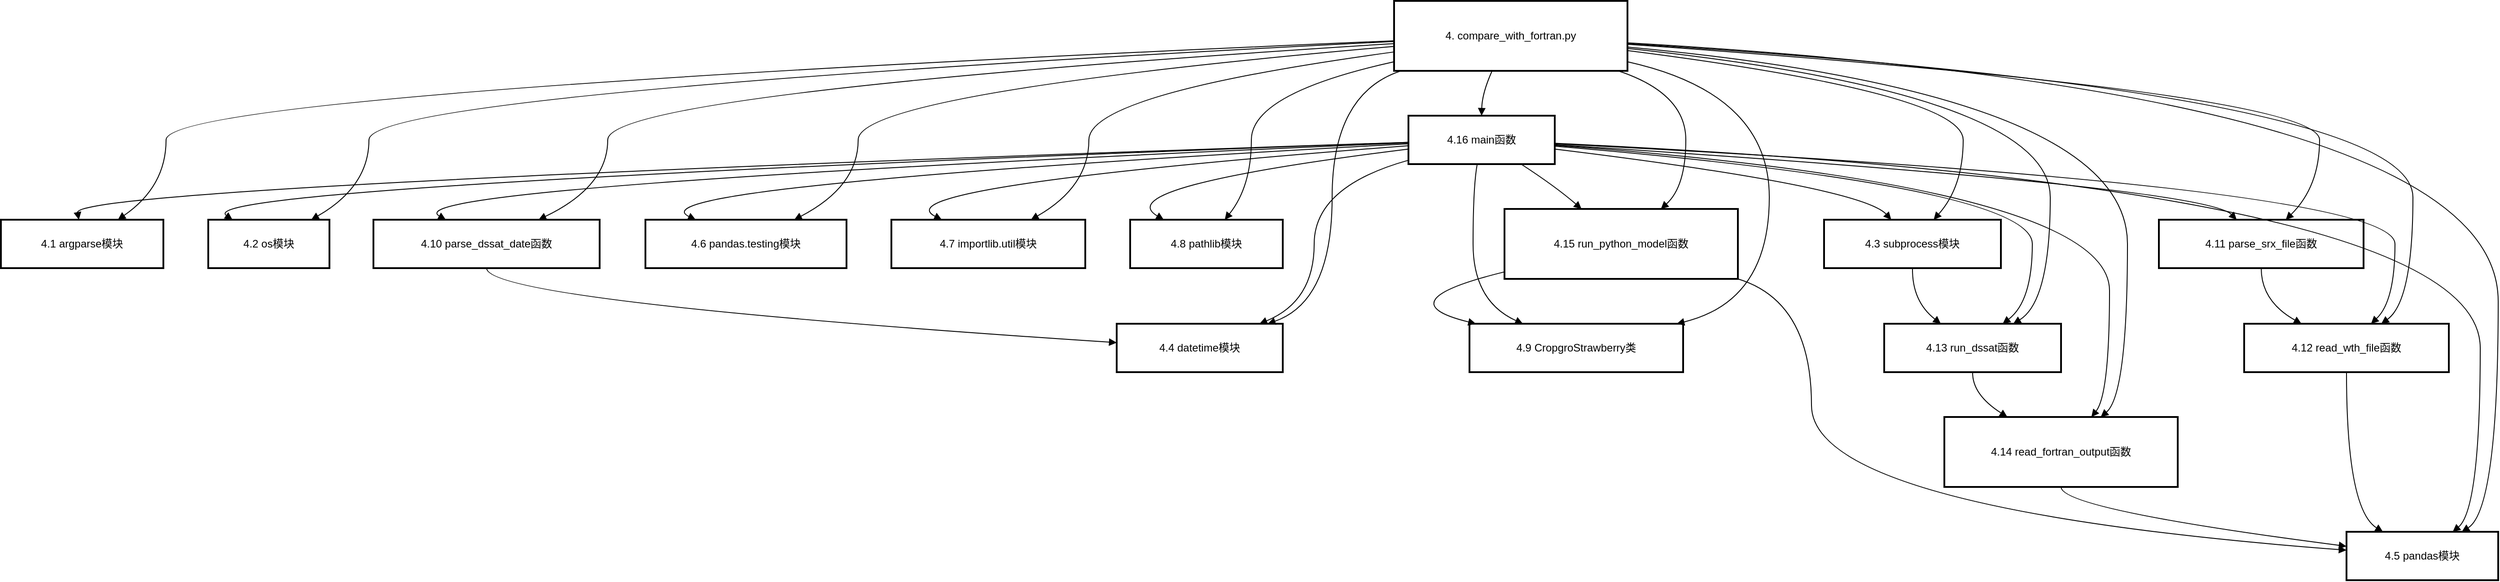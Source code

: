 <mxfile version="27.1.6">
  <diagram id="yNTV7za-WDNe6TMfXHga" name="第 1 页">
    <mxGraphModel dx="938" dy="666" grid="1" gridSize="10" guides="1" tooltips="1" connect="1" arrows="1" fold="1" page="1" pageScale="1" pageWidth="827" pageHeight="1169" math="0" shadow="0">
      <root>
        <mxCell id="0" />
        <mxCell id="1" parent="0" />
        <mxCell id="2" value="4. compare_with_fortran.py" style="whiteSpace=wrap;strokeWidth=2;" parent="1" vertex="1">
          <mxGeometry x="1560" y="8" width="260" height="78" as="geometry" />
        </mxCell>
        <mxCell id="3" value="4.1 argparse模块" style="whiteSpace=wrap;strokeWidth=2;" parent="1" vertex="1">
          <mxGeometry x="8" y="252" width="181" height="54" as="geometry" />
        </mxCell>
        <mxCell id="4" value="4.2 os模块" style="whiteSpace=wrap;strokeWidth=2;" parent="1" vertex="1">
          <mxGeometry x="239" y="252" width="135" height="54" as="geometry" />
        </mxCell>
        <mxCell id="5" value="4.3 subprocess模块" style="whiteSpace=wrap;strokeWidth=2;" parent="1" vertex="1">
          <mxGeometry x="2039" y="252" width="197" height="54" as="geometry" />
        </mxCell>
        <mxCell id="6" value="4.4 datetime模块" style="whiteSpace=wrap;strokeWidth=2;" parent="1" vertex="1">
          <mxGeometry x="1251" y="368" width="185" height="54" as="geometry" />
        </mxCell>
        <mxCell id="7" value="4.5 pandas模块" style="whiteSpace=wrap;strokeWidth=2;" parent="1" vertex="1">
          <mxGeometry x="2621" y="600" width="169" height="54" as="geometry" />
        </mxCell>
        <mxCell id="8" value="4.6 pandas.testing模块" style="whiteSpace=wrap;strokeWidth=2;" parent="1" vertex="1">
          <mxGeometry x="726" y="252" width="224" height="54" as="geometry" />
        </mxCell>
        <mxCell id="9" value="4.7 importlib.util模块" style="whiteSpace=wrap;strokeWidth=2;" parent="1" vertex="1">
          <mxGeometry x="1000" y="252" width="216" height="54" as="geometry" />
        </mxCell>
        <mxCell id="10" value="4.8 pathlib模块" style="whiteSpace=wrap;strokeWidth=2;" parent="1" vertex="1">
          <mxGeometry x="1266" y="252" width="170" height="54" as="geometry" />
        </mxCell>
        <mxCell id="11" value="4.9 CropgroStrawberry类" style="whiteSpace=wrap;strokeWidth=2;" parent="1" vertex="1">
          <mxGeometry x="1644" y="368" width="238" height="54" as="geometry" />
        </mxCell>
        <mxCell id="12" value="4.10 parse_dssat_date函数" style="whiteSpace=wrap;strokeWidth=2;" parent="1" vertex="1">
          <mxGeometry x="423" y="252" width="252" height="54" as="geometry" />
        </mxCell>
        <mxCell id="13" value="4.11 parse_srx_file函数" style="whiteSpace=wrap;strokeWidth=2;" parent="1" vertex="1">
          <mxGeometry x="2412" y="252" width="228" height="54" as="geometry" />
        </mxCell>
        <mxCell id="14" value="4.12 read_wth_file函数" style="whiteSpace=wrap;strokeWidth=2;" parent="1" vertex="1">
          <mxGeometry x="2507" y="368" width="228" height="54" as="geometry" />
        </mxCell>
        <mxCell id="15" value="4.13 run_dssat函数" style="whiteSpace=wrap;strokeWidth=2;" parent="1" vertex="1">
          <mxGeometry x="2106" y="368" width="197" height="54" as="geometry" />
        </mxCell>
        <mxCell id="16" value="4.14 read_fortran_output函数" style="whiteSpace=wrap;strokeWidth=2;" parent="1" vertex="1">
          <mxGeometry x="2173" y="472" width="260" height="78" as="geometry" />
        </mxCell>
        <mxCell id="17" value="4.15 run_python_model函数" style="whiteSpace=wrap;strokeWidth=2;" parent="1" vertex="1">
          <mxGeometry x="1683" y="240" width="260" height="78" as="geometry" />
        </mxCell>
        <mxCell id="18" value="4.16 main函数" style="whiteSpace=wrap;strokeWidth=2;" parent="1" vertex="1">
          <mxGeometry x="1576" y="136" width="163" height="54" as="geometry" />
        </mxCell>
        <mxCell id="19" value="" style="curved=1;startArrow=none;endArrow=block;exitX=0;exitY=0.57;entryX=0.72;entryY=0;" parent="1" source="2" target="3" edge="1">
          <mxGeometry relative="1" as="geometry">
            <Array as="points">
              <mxPoint x="192" y="111" />
              <mxPoint x="192" y="215" />
            </Array>
          </mxGeometry>
        </mxCell>
        <mxCell id="20" value="" style="curved=1;startArrow=none;endArrow=block;exitX=0;exitY=0.58;entryX=0.85;entryY=0;" parent="1" source="2" target="4" edge="1">
          <mxGeometry relative="1" as="geometry">
            <Array as="points">
              <mxPoint x="418" y="111" />
              <mxPoint x="418" y="215" />
            </Array>
          </mxGeometry>
        </mxCell>
        <mxCell id="21" value="" style="curved=1;startArrow=none;endArrow=block;exitX=1;exitY=0.71;entryX=0.62;entryY=0;" parent="1" source="2" target="5" edge="1">
          <mxGeometry relative="1" as="geometry">
            <Array as="points">
              <mxPoint x="2194" y="111" />
              <mxPoint x="2194" y="215" />
            </Array>
          </mxGeometry>
        </mxCell>
        <mxCell id="22" value="" style="curved=1;startArrow=none;endArrow=block;exitX=0.03;exitY=1;entryX=0.91;entryY=0;" parent="1" source="2" target="6" edge="1">
          <mxGeometry relative="1" as="geometry">
            <Array as="points">
              <mxPoint x="1491" y="111" />
              <mxPoint x="1491" y="343" />
            </Array>
          </mxGeometry>
        </mxCell>
        <mxCell id="23" value="" style="curved=1;startArrow=none;endArrow=block;exitX=1;exitY=0.6;entryX=0.76;entryY=0;" parent="1" source="2" target="7" edge="1">
          <mxGeometry relative="1" as="geometry">
            <Array as="points">
              <mxPoint x="2790" y="111" />
              <mxPoint x="2790" y="575" />
            </Array>
          </mxGeometry>
        </mxCell>
        <mxCell id="24" value="" style="curved=1;startArrow=none;endArrow=block;exitX=0;exitY=0.65;entryX=0.74;entryY=0;" parent="1" source="2" target="8" edge="1">
          <mxGeometry relative="1" as="geometry">
            <Array as="points">
              <mxPoint x="963" y="111" />
              <mxPoint x="963" y="215" />
            </Array>
          </mxGeometry>
        </mxCell>
        <mxCell id="25" value="" style="curved=1;startArrow=none;endArrow=block;exitX=0;exitY=0.73;entryX=0.72;entryY=0;" parent="1" source="2" target="9" edge="1">
          <mxGeometry relative="1" as="geometry">
            <Array as="points">
              <mxPoint x="1220" y="111" />
              <mxPoint x="1220" y="215" />
            </Array>
          </mxGeometry>
        </mxCell>
        <mxCell id="26" value="" style="curved=1;startArrow=none;endArrow=block;exitX=0;exitY=0.87;entryX=0.62;entryY=0;" parent="1" source="2" target="10" edge="1">
          <mxGeometry relative="1" as="geometry">
            <Array as="points">
              <mxPoint x="1401" y="111" />
              <mxPoint x="1401" y="215" />
            </Array>
          </mxGeometry>
        </mxCell>
        <mxCell id="27" value="" style="curved=1;startArrow=none;endArrow=block;exitX=1;exitY=0.87;entryX=0.97;entryY=0;" parent="1" source="2" target="11" edge="1">
          <mxGeometry relative="1" as="geometry">
            <Array as="points">
              <mxPoint x="1978" y="111" />
              <mxPoint x="1978" y="343" />
            </Array>
          </mxGeometry>
        </mxCell>
        <mxCell id="28" value="" style="curved=1;startArrow=none;endArrow=block;exitX=0;exitY=0.61;entryX=0.73;entryY=0;" parent="1" source="2" target="12" edge="1">
          <mxGeometry relative="1" as="geometry">
            <Array as="points">
              <mxPoint x="684" y="111" />
              <mxPoint x="684" y="215" />
            </Array>
          </mxGeometry>
        </mxCell>
        <mxCell id="29" value="" style="curved=1;startArrow=none;endArrow=block;exitX=1;exitY=0.62;entryX=0.62;entryY=0;" parent="1" source="2" target="13" edge="1">
          <mxGeometry relative="1" as="geometry">
            <Array as="points">
              <mxPoint x="2591" y="111" />
              <mxPoint x="2591" y="215" />
            </Array>
          </mxGeometry>
        </mxCell>
        <mxCell id="30" value="" style="curved=1;startArrow=none;endArrow=block;exitX=1;exitY=0.61;entryX=0.67;entryY=0;" parent="1" source="2" target="14" edge="1">
          <mxGeometry relative="1" as="geometry">
            <Array as="points">
              <mxPoint x="2695" y="111" />
              <mxPoint x="2695" y="343" />
            </Array>
          </mxGeometry>
        </mxCell>
        <mxCell id="31" value="" style="curved=1;startArrow=none;endArrow=block;exitX=1;exitY=0.68;entryX=0.73;entryY=0;" parent="1" source="2" target="15" edge="1">
          <mxGeometry relative="1" as="geometry">
            <Array as="points">
              <mxPoint x="2291" y="111" />
              <mxPoint x="2291" y="343" />
            </Array>
          </mxGeometry>
        </mxCell>
        <mxCell id="32" value="" style="curved=1;startArrow=none;endArrow=block;exitX=1;exitY=0.66;entryX=0.67;entryY=0;" parent="1" source="2" target="16" edge="1">
          <mxGeometry relative="1" as="geometry">
            <Array as="points">
              <mxPoint x="2377" y="111" />
              <mxPoint x="2377" y="447" />
            </Array>
          </mxGeometry>
        </mxCell>
        <mxCell id="33" value="" style="curved=1;startArrow=none;endArrow=block;exitX=0.96;exitY=1;entryX=0.67;entryY=0;" parent="1" source="2" target="17" edge="1">
          <mxGeometry relative="1" as="geometry">
            <Array as="points">
              <mxPoint x="1885" y="111" />
              <mxPoint x="1885" y="215" />
            </Array>
          </mxGeometry>
        </mxCell>
        <mxCell id="34" value="" style="curved=1;startArrow=none;endArrow=block;exitX=0.42;exitY=1;entryX=0.5;entryY=0;" parent="1" source="2" target="18" edge="1">
          <mxGeometry relative="1" as="geometry">
            <Array as="points">
              <mxPoint x="1658" y="111" />
            </Array>
          </mxGeometry>
        </mxCell>
        <mxCell id="35" value="" style="curved=1;startArrow=none;endArrow=block;exitX=0;exitY=0.55;entryX=0.48;entryY=0;" parent="1" source="18" target="3" edge="1">
          <mxGeometry relative="1" as="geometry">
            <Array as="points">
              <mxPoint x="88" y="215" />
            </Array>
          </mxGeometry>
        </mxCell>
        <mxCell id="36" value="" style="curved=1;startArrow=none;endArrow=block;exitX=0;exitY=0.55;entryX=0.2;entryY=0;" parent="1" source="18" target="4" edge="1">
          <mxGeometry relative="1" as="geometry">
            <Array as="points">
              <mxPoint x="212" y="215" />
            </Array>
          </mxGeometry>
        </mxCell>
        <mxCell id="37" value="" style="curved=1;startArrow=none;endArrow=block;exitX=1;exitY=0.69;entryX=0.38;entryY=0;" parent="1" source="18" target="5" edge="1">
          <mxGeometry relative="1" as="geometry">
            <Array as="points">
              <mxPoint x="2080" y="215" />
            </Array>
          </mxGeometry>
        </mxCell>
        <mxCell id="38" value="" style="curved=1;startArrow=none;endArrow=block;exitX=0;exitY=0.92;entryX=0.86;entryY=0;" parent="1" source="18" target="6" edge="1">
          <mxGeometry relative="1" as="geometry">
            <Array as="points">
              <mxPoint x="1471" y="215" />
              <mxPoint x="1471" y="343" />
            </Array>
          </mxGeometry>
        </mxCell>
        <mxCell id="39" value="" style="curved=1;startArrow=none;endArrow=block;exitX=1;exitY=0.57;entryX=0.7;entryY=0;" parent="1" source="18" target="7" edge="1">
          <mxGeometry relative="1" as="geometry">
            <Array as="points">
              <mxPoint x="2770" y="215" />
              <mxPoint x="2770" y="575" />
            </Array>
          </mxGeometry>
        </mxCell>
        <mxCell id="40" value="" style="curved=1;startArrow=none;endArrow=block;exitX=0;exitY=0.58;entryX=0.25;entryY=0;" parent="1" source="18" target="8" edge="1">
          <mxGeometry relative="1" as="geometry">
            <Array as="points">
              <mxPoint x="704" y="215" />
            </Array>
          </mxGeometry>
        </mxCell>
        <mxCell id="41" value="" style="curved=1;startArrow=none;endArrow=block;exitX=0;exitY=0.62;entryX=0.26;entryY=0;" parent="1" source="18" target="9" edge="1">
          <mxGeometry relative="1" as="geometry">
            <Array as="points">
              <mxPoint x="983" y="215" />
            </Array>
          </mxGeometry>
        </mxCell>
        <mxCell id="42" value="" style="curved=1;startArrow=none;endArrow=block;exitX=0;exitY=0.69;entryX=0.22;entryY=0;" parent="1" source="18" target="10" edge="1">
          <mxGeometry relative="1" as="geometry">
            <Array as="points">
              <mxPoint x="1240" y="215" />
            </Array>
          </mxGeometry>
        </mxCell>
        <mxCell id="43" value="" style="curved=1;startArrow=none;endArrow=block;exitX=0.47;exitY=1;entryX=0.25;entryY=0;" parent="1" source="18" target="11" edge="1">
          <mxGeometry relative="1" as="geometry">
            <Array as="points">
              <mxPoint x="1648" y="215" />
              <mxPoint x="1648" y="343" />
            </Array>
          </mxGeometry>
        </mxCell>
        <mxCell id="44" value="" style="curved=1;startArrow=none;endArrow=block;exitX=0;exitY=0.56;entryX=0.32;entryY=0;" parent="1" source="18" target="12" edge="1">
          <mxGeometry relative="1" as="geometry">
            <Array as="points">
              <mxPoint x="438" y="215" />
            </Array>
          </mxGeometry>
        </mxCell>
        <mxCell id="45" value="" style="curved=1;startArrow=none;endArrow=block;exitX=1;exitY=0.6;entryX=0.38;entryY=0;" parent="1" source="18" target="13" edge="1">
          <mxGeometry relative="1" as="geometry">
            <Array as="points">
              <mxPoint x="2462" y="215" />
            </Array>
          </mxGeometry>
        </mxCell>
        <mxCell id="46" value="" style="curved=1;startArrow=none;endArrow=block;exitX=1;exitY=0.58;entryX=0.62;entryY=0;" parent="1" source="18" target="14" edge="1">
          <mxGeometry relative="1" as="geometry">
            <Array as="points">
              <mxPoint x="2675" y="215" />
              <mxPoint x="2675" y="343" />
            </Array>
          </mxGeometry>
        </mxCell>
        <mxCell id="47" value="" style="curved=1;startArrow=none;endArrow=block;exitX=1;exitY=0.63;entryX=0.67;entryY=0;" parent="1" source="18" target="15" edge="1">
          <mxGeometry relative="1" as="geometry">
            <Array as="points">
              <mxPoint x="2271" y="215" />
              <mxPoint x="2271" y="343" />
            </Array>
          </mxGeometry>
        </mxCell>
        <mxCell id="48" value="" style="curved=1;startArrow=none;endArrow=block;exitX=1;exitY=0.61;entryX=0.63;entryY=0;" parent="1" source="18" target="16" edge="1">
          <mxGeometry relative="1" as="geometry">
            <Array as="points">
              <mxPoint x="2357" y="215" />
              <mxPoint x="2357" y="447" />
            </Array>
          </mxGeometry>
        </mxCell>
        <mxCell id="49" value="" style="curved=1;startArrow=none;endArrow=block;exitX=0.77;exitY=1;entryX=0.33;entryY=0;" parent="1" source="18" target="17" edge="1">
          <mxGeometry relative="1" as="geometry">
            <Array as="points">
              <mxPoint x="1740" y="215" />
            </Array>
          </mxGeometry>
        </mxCell>
        <mxCell id="50" value="" style="curved=1;startArrow=none;endArrow=block;exitX=0.5;exitY=1;entryX=0.28;entryY=0;" parent="1" source="13" target="14" edge="1">
          <mxGeometry relative="1" as="geometry">
            <Array as="points">
              <mxPoint x="2526" y="343" />
            </Array>
          </mxGeometry>
        </mxCell>
        <mxCell id="51" value="" style="curved=1;startArrow=none;endArrow=block;exitX=0.5;exitY=1;entryX=0.24;entryY=0;" parent="1" source="14" target="7" edge="1">
          <mxGeometry relative="1" as="geometry">
            <Array as="points">
              <mxPoint x="2621" y="575" />
            </Array>
          </mxGeometry>
        </mxCell>
        <mxCell id="52" value="" style="curved=1;startArrow=none;endArrow=block;exitX=0.5;exitY=1;entryX=0.27;entryY=0;" parent="1" source="15" target="16" edge="1">
          <mxGeometry relative="1" as="geometry">
            <Array as="points">
              <mxPoint x="2204" y="447" />
            </Array>
          </mxGeometry>
        </mxCell>
        <mxCell id="53" value="" style="curved=1;startArrow=none;endArrow=block;exitX=0.5;exitY=1;entryX=0;entryY=0.3;" parent="1" source="16" target="7" edge="1">
          <mxGeometry relative="1" as="geometry">
            <Array as="points">
              <mxPoint x="2303" y="575" />
            </Array>
          </mxGeometry>
        </mxCell>
        <mxCell id="54" value="" style="curved=1;startArrow=none;endArrow=block;exitX=0;exitY=0.9;entryX=0.03;entryY=0;" parent="1" source="17" target="11" edge="1">
          <mxGeometry relative="1" as="geometry">
            <Array as="points">
              <mxPoint x="1549" y="343" />
            </Array>
          </mxGeometry>
        </mxCell>
        <mxCell id="55" value="" style="curved=1;startArrow=none;endArrow=block;exitX=1;exitY=1;entryX=0;entryY=0.38;" parent="1" source="17" target="7" edge="1">
          <mxGeometry relative="1" as="geometry">
            <Array as="points">
              <mxPoint x="2025" y="343" />
              <mxPoint x="2025" y="575" />
            </Array>
          </mxGeometry>
        </mxCell>
        <mxCell id="56" value="" style="curved=1;startArrow=none;endArrow=block;exitX=0.5;exitY=1;entryX=0.32;entryY=0;" parent="1" source="5" target="15" edge="1">
          <mxGeometry relative="1" as="geometry">
            <Array as="points">
              <mxPoint x="2137" y="343" />
            </Array>
          </mxGeometry>
        </mxCell>
        <mxCell id="57" value="" style="curved=1;startArrow=none;endArrow=block;exitX=0.5;exitY=1;entryX=0;entryY=0.39;" parent="1" source="12" target="6" edge="1">
          <mxGeometry relative="1" as="geometry">
            <Array as="points">
              <mxPoint x="550" y="343" />
            </Array>
          </mxGeometry>
        </mxCell>
      </root>
    </mxGraphModel>
  </diagram>
</mxfile>
